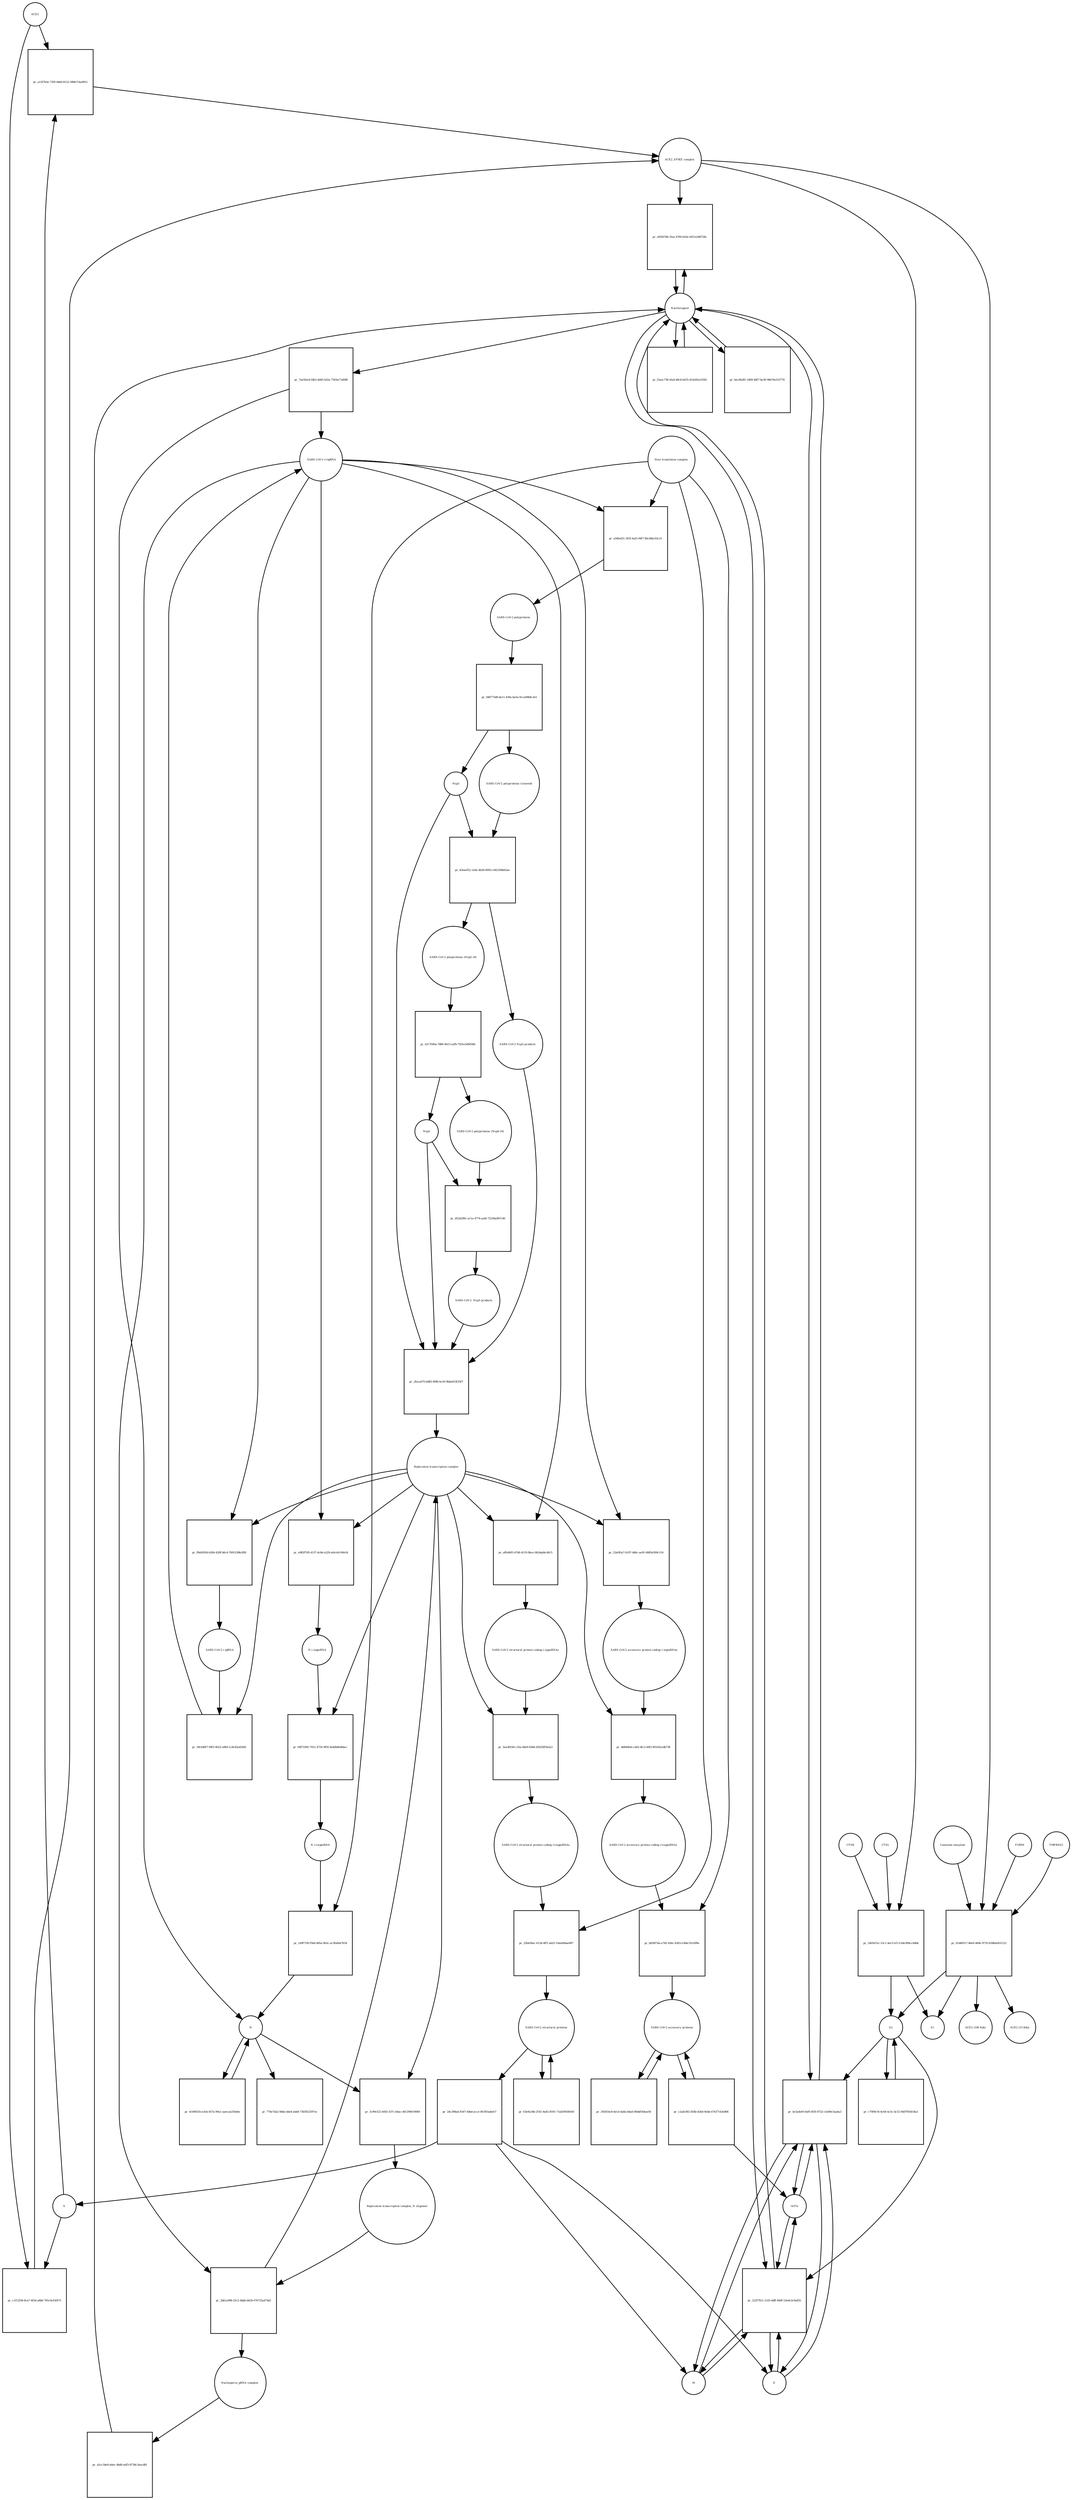 strict digraph  {
ACE2 [annotation="", bipartite=0, cls=macromolecule, fontsize=4, label=ACE2, shape=circle];
"pr_a15f7b5e-73f0-4466-8122-589b714a9815" [annotation="", bipartite=1, cls=process, fontsize=4, label="pr_a15f7b5e-73f0-4466-8122-589b714a9815", shape=square];
"ACE2_SPIKE complex" [annotation="", bipartite=0, cls=complex, fontsize=4, label="ACE2_SPIKE complex", shape=circle];
S [annotation=urn_miriam_uniprot_P0DTC2, bipartite=0, cls="macromolecule multimer", fontsize=4, label=S, shape=circle];
Nucleocapsid [annotation="urn_miriam_obo.go_GO%3A0019013", bipartite=0, cls=complex, fontsize=4, label=Nucleocapsid, shape=circle];
"pr_ef92678d-1fee-4769-b50e-0415cb98728c" [annotation="", bipartite=1, cls=process, fontsize=4, label="pr_ef92678d-1fee-4769-b50e-0415cb98728c", shape=square];
"pr_2403d7a1-15c1-4ec5-b7c3-0dc994cc84bb" [annotation="", bipartite=1, cls=process, fontsize=4, label="pr_2403d7a1-15c1-4ec5-b7c3-0dc994cc84bb", shape=square];
S2 [annotation=urn_miriam_interpro_IPR002552, bipartite=0, cls=macromolecule, fontsize=4, label=S2, shape=circle];
CTSB [annotation="", bipartite=0, cls=macromolecule, fontsize=4, label=CTSB, shape=circle];
CTSL [annotation="", bipartite=0, cls=macromolecule, fontsize=4, label=CTSL, shape=circle];
S1 [annotation=urn_miriam_interpro_IPR002551, bipartite=0, cls=macromolecule, fontsize=4, label=S1, shape=circle];
"pr_c1f12f38-8ca7-4f3d-a8b6-795c9c63f475" [annotation="", bipartite=1, cls=process, fontsize=4, label="pr_c1f12f38-8ca7-4f3d-a8b6-795c9c63f475", shape=square];
"pr_522f7921-2103-4dff-849f-53e6e3c9a835" [annotation="", bipartite=1, cls=process, fontsize=4, label="pr_522f7921-2103-4dff-849f-53e6e3c9a835", shape=square];
E [annotation=urn_miriam_uniprot_P0DTC4, bipartite=0, cls=macromolecule, fontsize=4, label=E, shape=circle];
M [annotation=urn_miriam_uniprot_P0DTC5, bipartite=0, cls=macromolecule, fontsize=4, label=M, shape=circle];
Orf7a [annotation=urn_miriam_uniprot_P0DTC7, bipartite=0, cls=macromolecule, fontsize=4, label=Orf7a, shape=circle];
"pr_7ae5fae4-f4b3-4d45-b52a-7303e17af68f" [annotation="", bipartite=1, cls=process, fontsize=4, label="pr_7ae5fae4-f4b3-4d45-b52a-7303e17af68f", shape=square];
" SARS-CoV-2 (+)gRNA" [annotation=urn_miriam_refseq_NC_045512, bipartite=0, cls="nucleic acid feature", fontsize=4, label=" SARS-CoV-2 (+)gRNA", shape=circle];
N [annotation=urn_miriam_uniprot_P0DTC9, bipartite=0, cls="macromolecule multimer", fontsize=4, label=N, shape=circle];
"SARS-CoV-2 polyproteins" [annotation="", bipartite=0, cls=complex, fontsize=4, label="SARS-CoV-2 polyproteins", shape=circle];
"pr_0d6775d8-da11-439a-ba5e-0cca69b8c2e5" [annotation="", bipartite=1, cls=process, fontsize=4, label="pr_0d6775d8-da11-439a-ba5e-0cca69b8c2e5", shape=square];
"SARS-CoV-2 polyproteins (cleaved)" [annotation="", bipartite=0, cls=complex, fontsize=4, label="SARS-CoV-2 polyproteins (cleaved)", shape=circle];
Nsp3 [annotation=urn_miriam_ncbiprotein_YP_009725299, bipartite=0, cls=macromolecule, fontsize=4, label=Nsp3, shape=circle];
"pr_f2eac738-efad-48cb-b435-d12e85a10392" [annotation="", bipartite=1, cls=process, fontsize=4, label="pr_f2eac738-efad-48cb-b435-d12e85a10392", shape=square];
"pr_bec0b281-3400-4bf7-be30-96b76e553778" [annotation="", bipartite=1, cls=process, fontsize=4, label="pr_bec0b281-3400-4bf7-be30-96b76e553778", shape=square];
"SARS-CoV-2 structural proteins" [annotation="", bipartite=0, cls=complex, fontsize=4, label="SARS-CoV-2 structural proteins", shape=circle];
"pr_24c398ad-8347-44bd-acce-0fcf83adefe7" [annotation="", bipartite=1, cls=process, fontsize=4, label="pr_24c398ad-8347-44bd-acce-0fcf83adefe7", shape=square];
"pr_776e7d2a-9dda-4de4-abd4-73b5922597ec" [annotation="", bipartite=1, cls=process, fontsize=4, label="pr_776e7d2a-9dda-4de4-abd4-73b5922597ec", shape=square];
"SARS-CoV-2 accessory proteins" [annotation="", bipartite=0, cls=complex, fontsize=4, label="SARS-CoV-2 accessory proteins", shape=circle];
"pr_29261bc8-6e1d-4a8a-b6ad-06bbf564ae56" [annotation="", bipartite=1, cls=process, fontsize=4, label="pr_29261bc8-6e1d-4a8a-b6ad-06bbf564ae56", shape=square];
"pr_63e9a34b-2541-4e82-8591-71a839508160" [annotation="", bipartite=1, cls=process, fontsize=4, label="pr_63e9a34b-2541-4e82-8591-71a839508160", shape=square];
"pr_4149831b-e2eb-457a-99a1-aaecae250ebe" [annotation="", bipartite=1, cls=process, fontsize=4, label="pr_4149831b-e2eb-457a-99a1-aaecae250ebe", shape=square];
"SARS-CoV-2 accessory protein coding (-)sgmRNAs" [annotation="", bipartite=0, cls=complex, fontsize=4, label="SARS-CoV-2 accessory protein coding (-)sgmRNAs", shape=circle];
"pr_4b846feb-c4d3-4fc2-b0f2-801d3a1db738" [annotation="", bipartite=1, cls=process, fontsize=4, label="pr_4b846feb-c4d3-4fc2-b0f2-801d3a1db738", shape=square];
"SARS-CoV-2 accessory protein coding (+)sgmRNAs" [annotation="", bipartite=0, cls=complex, fontsize=4, label="SARS-CoV-2 accessory protein coding (+)sgmRNAs", shape=circle];
"Replication transcription complex" [annotation="", bipartite=0, cls=complex, fontsize=4, label="Replication transcription complex", shape=circle];
"SARS-CoV-2 structural protein coding (-)sgmRNAs" [annotation="", bipartite=0, cls=complex, fontsize=4, label="SARS-CoV-2 structural protein coding (-)sgmRNAs", shape=circle];
"pr_5ea38184-c35a-48e9-838d-45625ff5b2a3" [annotation="", bipartite=1, cls=process, fontsize=4, label="pr_5ea38184-c35a-48e9-838d-45625ff5b2a3", shape=square];
"SARS-CoV-2 structural protein coding (+)sgmRNAs" [annotation="", bipartite=0, cls=complex, fontsize=4, label="SARS-CoV-2 structural protein coding (+)sgmRNAs", shape=circle];
"N (-)sgmRNA" [annotation="", bipartite=0, cls="nucleic acid feature", fontsize=4, label="N (-)sgmRNA", shape=circle];
"pr_f4871065-7051-4754-9f92-8a46b8e8bbcc" [annotation="", bipartite=1, cls=process, fontsize=4, label="pr_f4871065-7051-4754-9f92-8a46b8e8bbcc", shape=square];
"N (+)sgmRNA" [annotation="", bipartite=0, cls="nucleic acid feature", fontsize=4, label="N (+)sgmRNA", shape=circle];
"pr_c69f71f6-f56d-485a-9b3c-ac3feb0a7634" [annotation="", bipartite=1, cls=process, fontsize=4, label="pr_c69f71f6-f56d-485a-9b3c-ac3feb0a7634", shape=square];
"Host translation complex" [annotation="urn_miriam_obo.go_GO%3A0070992", bipartite=0, cls=complex, fontsize=4, label="Host translation complex", shape=circle];
"pr_b820f7da-a782-456c-8383-e56bc55c699a" [annotation="", bipartite=1, cls=process, fontsize=4, label="pr_b820f7da-a782-456c-8383-e56bc55c699a", shape=square];
"pr_25b430ac-613d-4ff1-ab25-10ae60bae967" [annotation="", bipartite=1, cls=process, fontsize=4, label="pr_25b430ac-613d-4ff1-ab25-10ae60bae967", shape=square];
"Nucleoporin_gRNA complex " [annotation="urn_miriam_obo.go_GO%3A0019013", bipartite=0, cls=complex, fontsize=4, label="Nucleoporin_gRNA complex ", shape=circle];
"pr_a5cc54e9-a6ec-4bd0-a6f3-8738c3aecdfd" [annotation="", bipartite=1, cls=process, fontsize=4, label="pr_a5cc54e9-a6ec-4bd0-a6f3-8738c3aecdfd", shape=square];
"pr_c2adc8f2-d54b-426d-9ebb-47437143e806" [annotation="", bipartite=1, cls=process, fontsize=4, label="pr_c2adc8f2-d54b-426d-9ebb-47437143e806", shape=square];
"pr_01dd9517-86e0-469e-9735-6588a0431212" [annotation="", bipartite=1, cls=process, fontsize=4, label="pr_01dd9517-86e0-469e-9735-6588a0431212", shape=square];
FURIN [annotation="", bipartite=0, cls=macromolecule, fontsize=4, label=FURIN, shape=circle];
TMPRSS2 [annotation="", bipartite=0, cls=macromolecule, fontsize=4, label=TMPRSS2, shape=circle];
"Camostat mesylate" [annotation="urn_miriam_pubchem.compound_2536", bipartite=0, cls="simple chemical", fontsize=4, label="Camostat mesylate", shape=circle];
"ACE2 (100 Kda)" [annotation="", bipartite=0, cls=macromolecule, fontsize=4, label="ACE2 (100 Kda)", shape=circle];
"ACE2 (15 Kda)" [annotation="", bipartite=0, cls=macromolecule, fontsize=4, label="ACE2 (15 Kda)", shape=circle];
"pr_c70f9e7d-6c64-4c5c-bc52-0b07f03418a3" [annotation="", bipartite=1, cls=process, fontsize=4, label="pr_c70f9e7d-6c64-4c5c-bc52-0b07f03418a3", shape=square];
"pr_43eaef52-1a8a-4b58-8005-c642394b62ae" [annotation="", bipartite=1, cls=process, fontsize=4, label="pr_43eaef52-1a8a-4b58-8005-c642394b62ae", shape=square];
"SARS-CoV-2 Nsp3 products" [annotation="", bipartite=0, cls=complex, fontsize=4, label="SARS-CoV-2 Nsp3 products", shape=circle];
"SARS-CoV-2 polyproteins (Nsp5-16)" [annotation="", bipartite=0, cls=complex, fontsize=4, label="SARS-CoV-2 polyproteins (Nsp5-16)", shape=circle];
"pr_0217040a-7880-4b13-a2fb-7501e5d9458d" [annotation="", bipartite=1, cls=process, fontsize=4, label="pr_0217040a-7880-4b13-a2fb-7501e5d9458d", shape=square];
"SARS-CoV-2 polyproteins (Nsp6-16)" [annotation="", bipartite=0, cls=complex, fontsize=4, label="SARS-CoV-2 polyproteins (Nsp6-16)", shape=circle];
Nsp5 [annotation=urn_miriam_ncbiprotein_YP_009725301, bipartite=0, cls=macromolecule, fontsize=4, label=Nsp5, shape=circle];
"pr_d524299c-a11e-4774-aafd-72258a987c46" [annotation="", bipartite=1, cls=process, fontsize=4, label="pr_d524299c-a11e-4774-aafd-72258a987c46", shape=square];
"SARS-CoV-2  Nsp5 products" [annotation="", bipartite=0, cls=complex, fontsize=4, label="SARS-CoV-2  Nsp5 products", shape=circle];
"pr_a54fed31-391f-4af3-94f7-8fe38dc93cc0" [annotation="", bipartite=1, cls=process, fontsize=4, label="pr_a54fed31-391f-4af3-94f7-8fe38dc93cc0", shape=square];
"pr_2faca070-bd85-4f88-bc50-9bbe653f3507" [annotation="", bipartite=1, cls=process, fontsize=4, label="pr_2faca070-bd85-4f88-bc50-9bbe653f3507", shape=square];
"Replication transcription complex_N oligomer" [annotation="", bipartite=0, cls=complex, fontsize=4, label="Replication transcription complex_N oligomer", shape=circle];
"pr_2bb1a998-55c2-4bbb-b824-076725a474d1" [annotation="", bipartite=1, cls=process, fontsize=4, label="pr_2bb1a998-55c2-4bbb-b824-076725a474d1", shape=square];
"pr_f9eb5926-b284-428f-b0c4-76912386c892" [annotation="", bipartite=1, cls=process, fontsize=4, label="pr_f9eb5926-b284-428f-b0c4-76912386c892", shape=square];
" SARS-CoV-2 (-)gRNA" [annotation=urn_miriam_refseq_NC_045512, bipartite=0, cls="nucleic acid feature", fontsize=4, label=" SARS-CoV-2 (-)gRNA", shape=circle];
"pr_e982f7d5-4137-4cb6-a229-a0a1efc90e54" [annotation="", bipartite=1, cls=process, fontsize=4, label="pr_e982f7d5-4137-4cb6-a229-a0a1efc90e54", shape=square];
"pr_affe66f3-47d0-4119-9bce-062dad4c4615" [annotation="", bipartite=1, cls=process, fontsize=4, label="pr_affe66f3-47d0-4119-9bce-062dad4c4615", shape=square];
"pr_22af45a7-b197-4d6c-ae91-6085e599c116" [annotation="", bipartite=1, cls=process, fontsize=4, label="pr_22af45a7-b197-4d6c-ae91-6085e599c116", shape=square];
"pr_59c6d9f7-99f3-4023-a9b9-1c8c82a450d1" [annotation="", bipartite=1, cls=process, fontsize=4, label="pr_59c6d9f7-99f3-4023-a9b9-1c8c82a450d1", shape=square];
"pr_3c99cf22-4492-437c-b6ac-d01296019069" [annotation="", bipartite=1, cls=process, fontsize=4, label="pr_3c99cf22-4492-437c-b6ac-d01296019069", shape=square];
"pr_bc5a4ef0-6ef0-4f3f-8722-c5e89c5aa4a3" [annotation="", bipartite=1, cls=process, fontsize=4, label="pr_bc5a4ef0-6ef0-4f3f-8722-c5e89c5aa4a3", shape=square];
ACE2 -> "pr_a15f7b5e-73f0-4466-8122-589b714a9815"  [annotation="", interaction_type=consumption];
ACE2 -> "pr_c1f12f38-8ca7-4f3d-a8b6-795c9c63f475"  [annotation="", interaction_type=consumption];
"pr_a15f7b5e-73f0-4466-8122-589b714a9815" -> "ACE2_SPIKE complex"  [annotation="", interaction_type=production];
"ACE2_SPIKE complex" -> "pr_ef92678d-1fee-4769-b50e-0415cb98728c"  [annotation="urn_miriam_pubmed_32142651|urn_miriam_pubmed_32094589|urn_miriam_taxonomy_2697049", interaction_type=stimulation];
"ACE2_SPIKE complex" -> "pr_2403d7a1-15c1-4ec5-b7c3-0dc994cc84bb"  [annotation="", interaction_type=consumption];
"ACE2_SPIKE complex" -> "pr_01dd9517-86e0-469e-9735-6588a0431212"  [annotation="", interaction_type=consumption];
S -> "pr_a15f7b5e-73f0-4466-8122-589b714a9815"  [annotation="", interaction_type=consumption];
S -> "pr_c1f12f38-8ca7-4f3d-a8b6-795c9c63f475"  [annotation="", interaction_type=consumption];
Nucleocapsid -> "pr_ef92678d-1fee-4769-b50e-0415cb98728c"  [annotation="", interaction_type=consumption];
Nucleocapsid -> "pr_522f7921-2103-4dff-849f-53e6e3c9a835"  [annotation="", interaction_type=consumption];
Nucleocapsid -> "pr_7ae5fae4-f4b3-4d45-b52a-7303e17af68f"  [annotation="", interaction_type=consumption];
Nucleocapsid -> "pr_f2eac738-efad-48cb-b435-d12e85a10392"  [annotation="", interaction_type=consumption];
Nucleocapsid -> "pr_bec0b281-3400-4bf7-be30-96b76e553778"  [annotation="", interaction_type=consumption];
Nucleocapsid -> "pr_bc5a4ef0-6ef0-4f3f-8722-c5e89c5aa4a3"  [annotation="", interaction_type=consumption];
"pr_ef92678d-1fee-4769-b50e-0415cb98728c" -> Nucleocapsid  [annotation="", interaction_type=production];
"pr_2403d7a1-15c1-4ec5-b7c3-0dc994cc84bb" -> S2  [annotation="", interaction_type=production];
"pr_2403d7a1-15c1-4ec5-b7c3-0dc994cc84bb" -> S1  [annotation="", interaction_type=production];
S2 -> "pr_522f7921-2103-4dff-849f-53e6e3c9a835"  [annotation="urn_miriam_pubmed_32142651|urn_miriam_pubmed_32094589|urn_miriam_pubmed_32047258|urn_miriam_taxonomy_2697049", interaction_type=stimulation];
S2 -> "pr_c70f9e7d-6c64-4c5c-bc52-0b07f03418a3"  [annotation="", interaction_type=consumption];
S2 -> "pr_bc5a4ef0-6ef0-4f3f-8722-c5e89c5aa4a3"  [annotation="urn_miriam_pubmed_32142651|urn_miriam_pubmed_32047258|urn_miriam_taxonomy_2697049", interaction_type=stimulation];
CTSB -> "pr_2403d7a1-15c1-4ec5-b7c3-0dc994cc84bb"  [annotation="urn_miriam_pubmed_32142651|urn_miriam_taxonomy_2697049", interaction_type=catalysis];
CTSL -> "pr_2403d7a1-15c1-4ec5-b7c3-0dc994cc84bb"  [annotation="urn_miriam_pubmed_32142651|urn_miriam_taxonomy_2697049", interaction_type=catalysis];
"pr_c1f12f38-8ca7-4f3d-a8b6-795c9c63f475" -> "ACE2_SPIKE complex"  [annotation="", interaction_type=production];
"pr_522f7921-2103-4dff-849f-53e6e3c9a835" -> Nucleocapsid  [annotation="", interaction_type=production];
"pr_522f7921-2103-4dff-849f-53e6e3c9a835" -> E  [annotation="", interaction_type=production];
"pr_522f7921-2103-4dff-849f-53e6e3c9a835" -> M  [annotation="", interaction_type=production];
"pr_522f7921-2103-4dff-849f-53e6e3c9a835" -> Orf7a  [annotation="", interaction_type=production];
E -> "pr_522f7921-2103-4dff-849f-53e6e3c9a835"  [annotation="", interaction_type=consumption];
E -> "pr_bc5a4ef0-6ef0-4f3f-8722-c5e89c5aa4a3"  [annotation="", interaction_type=consumption];
M -> "pr_522f7921-2103-4dff-849f-53e6e3c9a835"  [annotation="", interaction_type=consumption];
M -> "pr_bc5a4ef0-6ef0-4f3f-8722-c5e89c5aa4a3"  [annotation="", interaction_type=consumption];
Orf7a -> "pr_522f7921-2103-4dff-849f-53e6e3c9a835"  [annotation="", interaction_type=consumption];
Orf7a -> "pr_bc5a4ef0-6ef0-4f3f-8722-c5e89c5aa4a3"  [annotation="", interaction_type=consumption];
"pr_7ae5fae4-f4b3-4d45-b52a-7303e17af68f" -> " SARS-CoV-2 (+)gRNA"  [annotation="", interaction_type=production];
"pr_7ae5fae4-f4b3-4d45-b52a-7303e17af68f" -> N  [annotation="", interaction_type=production];
" SARS-CoV-2 (+)gRNA" -> "pr_a54fed31-391f-4af3-94f7-8fe38dc93cc0"  [annotation="", interaction_type=consumption];
" SARS-CoV-2 (+)gRNA" -> "pr_2bb1a998-55c2-4bbb-b824-076725a474d1"  [annotation="", interaction_type=consumption];
" SARS-CoV-2 (+)gRNA" -> "pr_f9eb5926-b284-428f-b0c4-76912386c892"  [annotation="", interaction_type=consumption];
" SARS-CoV-2 (+)gRNA" -> "pr_e982f7d5-4137-4cb6-a229-a0a1efc90e54"  [annotation="", interaction_type=consumption];
" SARS-CoV-2 (+)gRNA" -> "pr_affe66f3-47d0-4119-9bce-062dad4c4615"  [annotation="", interaction_type=consumption];
" SARS-CoV-2 (+)gRNA" -> "pr_22af45a7-b197-4d6c-ae91-6085e599c116"  [annotation="", interaction_type=consumption];
N -> "pr_776e7d2a-9dda-4de4-abd4-73b5922597ec"  [annotation="", interaction_type=consumption];
N -> "pr_4149831b-e2eb-457a-99a1-aaecae250ebe"  [annotation="", interaction_type=consumption];
N -> "pr_3c99cf22-4492-437c-b6ac-d01296019069"  [annotation="", interaction_type=consumption];
"SARS-CoV-2 polyproteins" -> "pr_0d6775d8-da11-439a-ba5e-0cca69b8c2e5"  [annotation=urn_miriam_pubmed_31226023, interaction_type=catalysis];
"pr_0d6775d8-da11-439a-ba5e-0cca69b8c2e5" -> "SARS-CoV-2 polyproteins (cleaved)"  [annotation="", interaction_type=production];
"pr_0d6775d8-da11-439a-ba5e-0cca69b8c2e5" -> Nsp3  [annotation="", interaction_type=production];
"SARS-CoV-2 polyproteins (cleaved)" -> "pr_43eaef52-1a8a-4b58-8005-c642394b62ae"  [annotation="", interaction_type=consumption];
Nsp3 -> "pr_43eaef52-1a8a-4b58-8005-c642394b62ae"  [annotation="", interaction_type=catalysis];
Nsp3 -> "pr_2faca070-bd85-4f88-bc50-9bbe653f3507"  [annotation="", interaction_type=consumption];
"pr_f2eac738-efad-48cb-b435-d12e85a10392" -> Nucleocapsid  [annotation="", interaction_type=production];
"pr_bec0b281-3400-4bf7-be30-96b76e553778" -> Nucleocapsid  [annotation="", interaction_type=production];
"SARS-CoV-2 structural proteins" -> "pr_24c398ad-8347-44bd-acce-0fcf83adefe7"  [annotation="", interaction_type=consumption];
"SARS-CoV-2 structural proteins" -> "pr_63e9a34b-2541-4e82-8591-71a839508160"  [annotation="", interaction_type=consumption];
"pr_24c398ad-8347-44bd-acce-0fcf83adefe7" -> M  [annotation="", interaction_type=production];
"pr_24c398ad-8347-44bd-acce-0fcf83adefe7" -> E  [annotation="", interaction_type=production];
"pr_24c398ad-8347-44bd-acce-0fcf83adefe7" -> S  [annotation="", interaction_type=production];
"SARS-CoV-2 accessory proteins" -> "pr_29261bc8-6e1d-4a8a-b6ad-06bbf564ae56"  [annotation="", interaction_type=consumption];
"SARS-CoV-2 accessory proteins" -> "pr_c2adc8f2-d54b-426d-9ebb-47437143e806"  [annotation="", interaction_type=consumption];
"pr_29261bc8-6e1d-4a8a-b6ad-06bbf564ae56" -> "SARS-CoV-2 accessory proteins"  [annotation="", interaction_type=production];
"pr_63e9a34b-2541-4e82-8591-71a839508160" -> "SARS-CoV-2 structural proteins"  [annotation="", interaction_type=production];
"pr_4149831b-e2eb-457a-99a1-aaecae250ebe" -> N  [annotation="", interaction_type=production];
"SARS-CoV-2 accessory protein coding (-)sgmRNAs" -> "pr_4b846feb-c4d3-4fc2-b0f2-801d3a1db738"  [annotation="", interaction_type=consumption];
"pr_4b846feb-c4d3-4fc2-b0f2-801d3a1db738" -> "SARS-CoV-2 accessory protein coding (+)sgmRNAs"  [annotation="", interaction_type=production];
"SARS-CoV-2 accessory protein coding (+)sgmRNAs" -> "pr_b820f7da-a782-456c-8383-e56bc55c699a"  [annotation="", interaction_type=consumption];
"Replication transcription complex" -> "pr_4b846feb-c4d3-4fc2-b0f2-801d3a1db738"  [annotation=urn_miriam_pubmed_31226023, interaction_type="necessary stimulation"];
"Replication transcription complex" -> "pr_5ea38184-c35a-48e9-838d-45625ff5b2a3"  [annotation=urn_miriam_pubmed_31226023, interaction_type="necessary stimulation"];
"Replication transcription complex" -> "pr_f4871065-7051-4754-9f92-8a46b8e8bbcc"  [annotation=urn_miriam_pubmed_31226023, interaction_type="necessary stimulation"];
"Replication transcription complex" -> "pr_f9eb5926-b284-428f-b0c4-76912386c892"  [annotation=urn_miriam_pubmed_31226023, interaction_type="necessary stimulation"];
"Replication transcription complex" -> "pr_e982f7d5-4137-4cb6-a229-a0a1efc90e54"  [annotation=urn_miriam_pubmed_31226023, interaction_type="necessary stimulation"];
"Replication transcription complex" -> "pr_affe66f3-47d0-4119-9bce-062dad4c4615"  [annotation=urn_miriam_pubmed_31226023, interaction_type="necessary stimulation"];
"Replication transcription complex" -> "pr_22af45a7-b197-4d6c-ae91-6085e599c116"  [annotation=urn_miriam_pubmed_31226023, interaction_type="necessary stimulation"];
"Replication transcription complex" -> "pr_59c6d9f7-99f3-4023-a9b9-1c8c82a450d1"  [annotation=urn_miriam_pubmed_31226023, interaction_type="necessary stimulation"];
"Replication transcription complex" -> "pr_3c99cf22-4492-437c-b6ac-d01296019069"  [annotation="", interaction_type=consumption];
"SARS-CoV-2 structural protein coding (-)sgmRNAs" -> "pr_5ea38184-c35a-48e9-838d-45625ff5b2a3"  [annotation="", interaction_type=consumption];
"pr_5ea38184-c35a-48e9-838d-45625ff5b2a3" -> "SARS-CoV-2 structural protein coding (+)sgmRNAs"  [annotation="", interaction_type=production];
"SARS-CoV-2 structural protein coding (+)sgmRNAs" -> "pr_25b430ac-613d-4ff1-ab25-10ae60bae967"  [annotation="", interaction_type=consumption];
"N (-)sgmRNA" -> "pr_f4871065-7051-4754-9f92-8a46b8e8bbcc"  [annotation="", interaction_type=consumption];
"pr_f4871065-7051-4754-9f92-8a46b8e8bbcc" -> "N (+)sgmRNA"  [annotation="", interaction_type=production];
"N (+)sgmRNA" -> "pr_c69f71f6-f56d-485a-9b3c-ac3feb0a7634"  [annotation="", interaction_type=consumption];
"pr_c69f71f6-f56d-485a-9b3c-ac3feb0a7634" -> N  [annotation="", interaction_type=production];
"Host translation complex" -> "pr_c69f71f6-f56d-485a-9b3c-ac3feb0a7634"  [annotation="", interaction_type="necessary stimulation"];
"Host translation complex" -> "pr_b820f7da-a782-456c-8383-e56bc55c699a"  [annotation=urn_miriam_pubmed_31226023, interaction_type="necessary stimulation"];
"Host translation complex" -> "pr_25b430ac-613d-4ff1-ab25-10ae60bae967"  [annotation=urn_miriam_pubmed_31226023, interaction_type="necessary stimulation"];
"Host translation complex" -> "pr_a54fed31-391f-4af3-94f7-8fe38dc93cc0"  [annotation="", interaction_type="necessary stimulation"];
"pr_b820f7da-a782-456c-8383-e56bc55c699a" -> "SARS-CoV-2 accessory proteins"  [annotation="", interaction_type=production];
"pr_25b430ac-613d-4ff1-ab25-10ae60bae967" -> "SARS-CoV-2 structural proteins"  [annotation="", interaction_type=production];
"Nucleoporin_gRNA complex " -> "pr_a5cc54e9-a6ec-4bd0-a6f3-8738c3aecdfd"  [annotation="", interaction_type=consumption];
"pr_a5cc54e9-a6ec-4bd0-a6f3-8738c3aecdfd" -> Nucleocapsid  [annotation="", interaction_type=production];
"pr_c2adc8f2-d54b-426d-9ebb-47437143e806" -> "SARS-CoV-2 accessory proteins"  [annotation="", interaction_type=production];
"pr_c2adc8f2-d54b-426d-9ebb-47437143e806" -> Orf7a  [annotation="", interaction_type=production];
"pr_01dd9517-86e0-469e-9735-6588a0431212" -> S2  [annotation="", interaction_type=production];
"pr_01dd9517-86e0-469e-9735-6588a0431212" -> "ACE2 (100 Kda)"  [annotation="", interaction_type=production];
"pr_01dd9517-86e0-469e-9735-6588a0431212" -> S1  [annotation="", interaction_type=production];
"pr_01dd9517-86e0-469e-9735-6588a0431212" -> "ACE2 (15 Kda)"  [annotation="", interaction_type=production];
FURIN -> "pr_01dd9517-86e0-469e-9735-6588a0431212"  [annotation="urn_miriam_pubmed_32142651|urn_miriam_pubmed_32362314|urn_miriam_taxonomy_2697049", interaction_type=catalysis];
TMPRSS2 -> "pr_01dd9517-86e0-469e-9735-6588a0431212"  [annotation="urn_miriam_pubmed_32142651|urn_miriam_pubmed_32362314|urn_miriam_taxonomy_2697049", interaction_type=catalysis];
"Camostat mesylate" -> "pr_01dd9517-86e0-469e-9735-6588a0431212"  [annotation="urn_miriam_pubmed_32142651|urn_miriam_pubmed_32362314|urn_miriam_taxonomy_2697049", interaction_type=inhibition];
"pr_c70f9e7d-6c64-4c5c-bc52-0b07f03418a3" -> S2  [annotation="", interaction_type=production];
"pr_43eaef52-1a8a-4b58-8005-c642394b62ae" -> "SARS-CoV-2 Nsp3 products"  [annotation="", interaction_type=production];
"pr_43eaef52-1a8a-4b58-8005-c642394b62ae" -> "SARS-CoV-2 polyproteins (Nsp5-16)"  [annotation="", interaction_type=production];
"SARS-CoV-2 Nsp3 products" -> "pr_2faca070-bd85-4f88-bc50-9bbe653f3507"  [annotation="", interaction_type=consumption];
"SARS-CoV-2 polyproteins (Nsp5-16)" -> "pr_0217040a-7880-4b13-a2fb-7501e5d9458d"  [annotation="", interaction_type=catalysis];
"pr_0217040a-7880-4b13-a2fb-7501e5d9458d" -> "SARS-CoV-2 polyproteins (Nsp6-16)"  [annotation="", interaction_type=production];
"pr_0217040a-7880-4b13-a2fb-7501e5d9458d" -> Nsp5  [annotation="", interaction_type=production];
"SARS-CoV-2 polyproteins (Nsp6-16)" -> "pr_d524299c-a11e-4774-aafd-72258a987c46"  [annotation="", interaction_type=consumption];
Nsp5 -> "pr_d524299c-a11e-4774-aafd-72258a987c46"  [annotation="", interaction_type=catalysis];
Nsp5 -> "pr_2faca070-bd85-4f88-bc50-9bbe653f3507"  [annotation="", interaction_type=consumption];
"pr_d524299c-a11e-4774-aafd-72258a987c46" -> "SARS-CoV-2  Nsp5 products"  [annotation="", interaction_type=production];
"SARS-CoV-2  Nsp5 products" -> "pr_2faca070-bd85-4f88-bc50-9bbe653f3507"  [annotation="", interaction_type=consumption];
"pr_a54fed31-391f-4af3-94f7-8fe38dc93cc0" -> "SARS-CoV-2 polyproteins"  [annotation="", interaction_type=production];
"pr_2faca070-bd85-4f88-bc50-9bbe653f3507" -> "Replication transcription complex"  [annotation="", interaction_type=production];
"Replication transcription complex_N oligomer" -> "pr_2bb1a998-55c2-4bbb-b824-076725a474d1"  [annotation="", interaction_type=consumption];
"pr_2bb1a998-55c2-4bbb-b824-076725a474d1" -> "Nucleoporin_gRNA complex "  [annotation="", interaction_type=production];
"pr_2bb1a998-55c2-4bbb-b824-076725a474d1" -> "Replication transcription complex"  [annotation="", interaction_type=production];
"pr_f9eb5926-b284-428f-b0c4-76912386c892" -> " SARS-CoV-2 (-)gRNA"  [annotation="", interaction_type=production];
" SARS-CoV-2 (-)gRNA" -> "pr_59c6d9f7-99f3-4023-a9b9-1c8c82a450d1"  [annotation="", interaction_type=consumption];
"pr_e982f7d5-4137-4cb6-a229-a0a1efc90e54" -> "N (-)sgmRNA"  [annotation="", interaction_type=production];
"pr_affe66f3-47d0-4119-9bce-062dad4c4615" -> "SARS-CoV-2 structural protein coding (-)sgmRNAs"  [annotation="", interaction_type=production];
"pr_22af45a7-b197-4d6c-ae91-6085e599c116" -> "SARS-CoV-2 accessory protein coding (-)sgmRNAs"  [annotation="", interaction_type=production];
"pr_59c6d9f7-99f3-4023-a9b9-1c8c82a450d1" -> " SARS-CoV-2 (+)gRNA"  [annotation="", interaction_type=production];
"pr_3c99cf22-4492-437c-b6ac-d01296019069" -> "Replication transcription complex_N oligomer"  [annotation="", interaction_type=production];
"pr_bc5a4ef0-6ef0-4f3f-8722-c5e89c5aa4a3" -> Nucleocapsid  [annotation="", interaction_type=production];
"pr_bc5a4ef0-6ef0-4f3f-8722-c5e89c5aa4a3" -> Orf7a  [annotation="", interaction_type=production];
"pr_bc5a4ef0-6ef0-4f3f-8722-c5e89c5aa4a3" -> E  [annotation="", interaction_type=production];
"pr_bc5a4ef0-6ef0-4f3f-8722-c5e89c5aa4a3" -> M  [annotation="", interaction_type=production];
}
